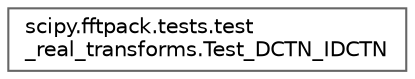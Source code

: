 digraph "Graphical Class Hierarchy"
{
 // LATEX_PDF_SIZE
  bgcolor="transparent";
  edge [fontname=Helvetica,fontsize=10,labelfontname=Helvetica,labelfontsize=10];
  node [fontname=Helvetica,fontsize=10,shape=box,height=0.2,width=0.4];
  rankdir="LR";
  Node0 [id="Node000000",label="scipy.fftpack.tests.test\l_real_transforms.Test_DCTN_IDCTN",height=0.2,width=0.4,color="grey40", fillcolor="white", style="filled",URL="$df/d5f/classscipy_1_1fftpack_1_1tests_1_1test__real__transforms_1_1Test__DCTN__IDCTN.html",tooltip=" "];
}
